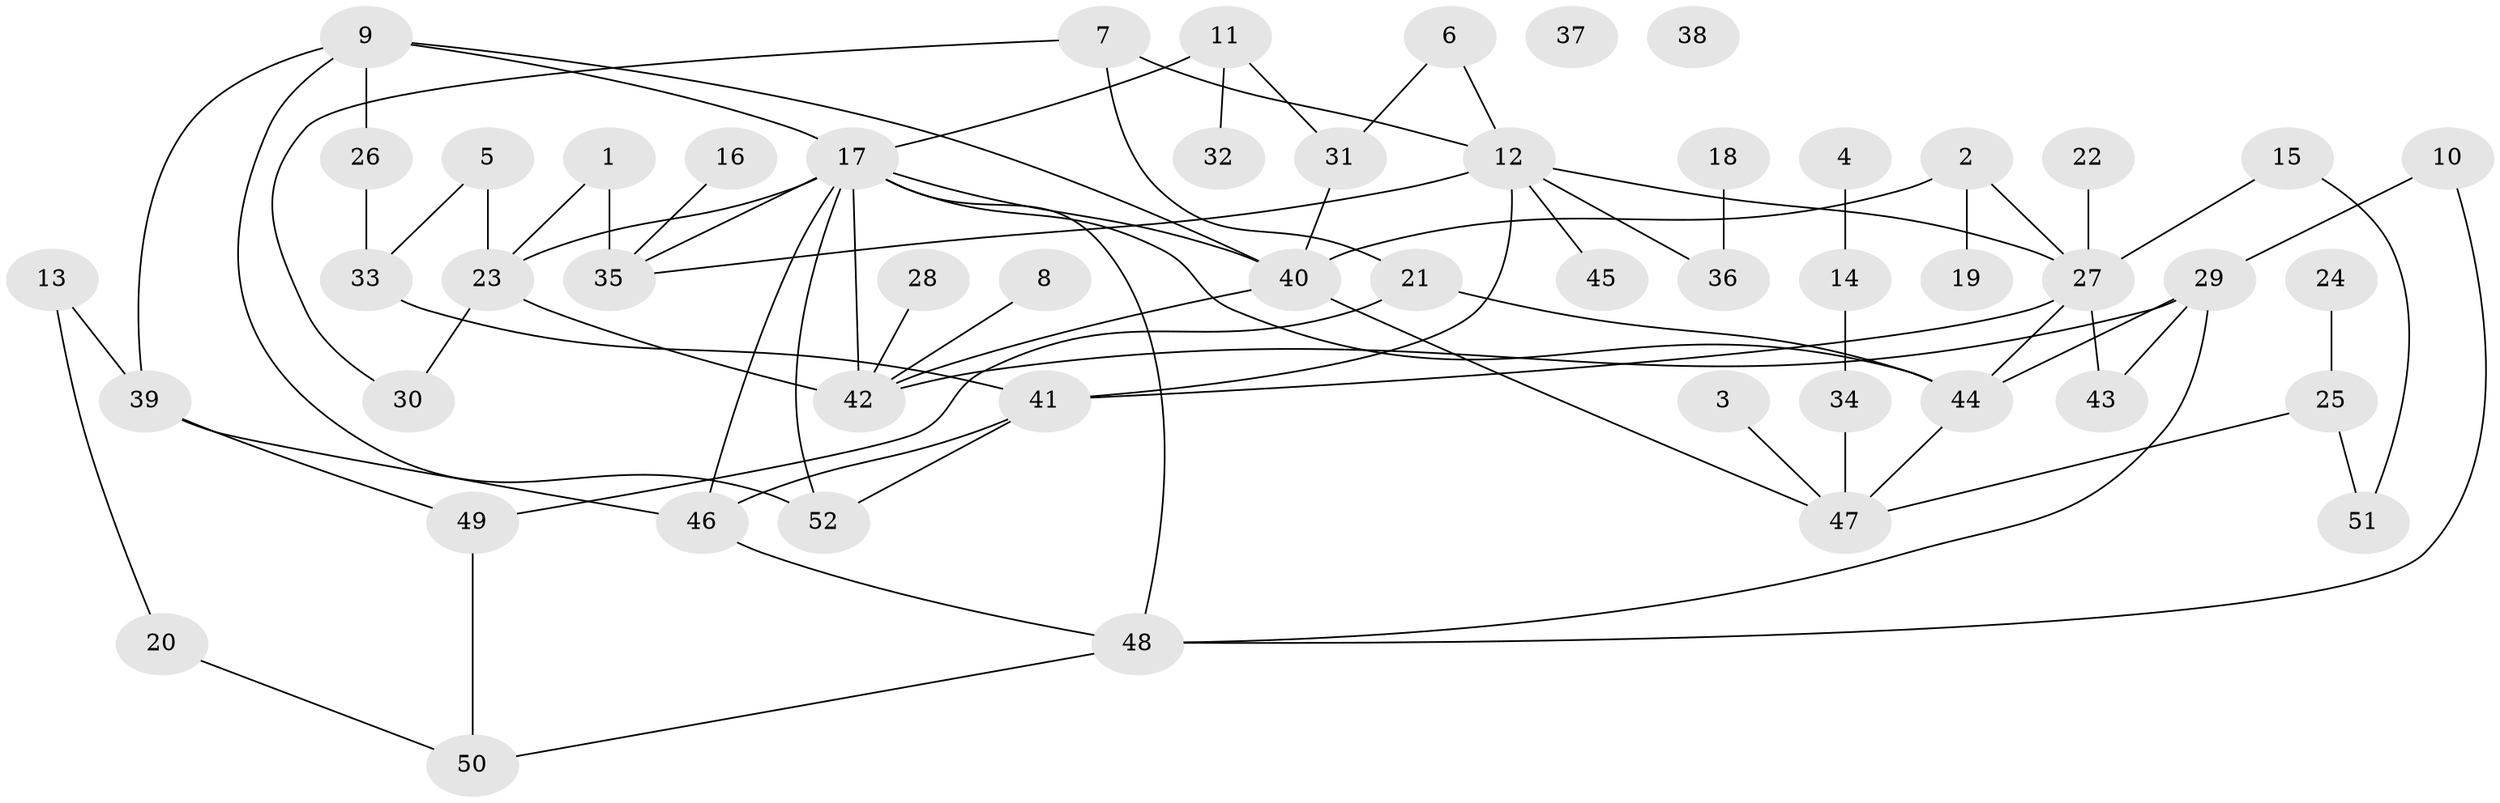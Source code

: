 // coarse degree distribution, {4: 0.05263157894736842, 6: 0.05263157894736842, 2: 0.2631578947368421, 5: 0.15789473684210525, 9: 0.05263157894736842, 3: 0.10526315789473684, 1: 0.21052631578947367, 7: 0.10526315789473684}
// Generated by graph-tools (version 1.1) at 2025/48/03/04/25 22:48:13]
// undirected, 52 vertices, 76 edges
graph export_dot {
  node [color=gray90,style=filled];
  1;
  2;
  3;
  4;
  5;
  6;
  7;
  8;
  9;
  10;
  11;
  12;
  13;
  14;
  15;
  16;
  17;
  18;
  19;
  20;
  21;
  22;
  23;
  24;
  25;
  26;
  27;
  28;
  29;
  30;
  31;
  32;
  33;
  34;
  35;
  36;
  37;
  38;
  39;
  40;
  41;
  42;
  43;
  44;
  45;
  46;
  47;
  48;
  49;
  50;
  51;
  52;
  1 -- 23;
  1 -- 35;
  2 -- 19;
  2 -- 27;
  2 -- 40;
  3 -- 47;
  4 -- 14;
  5 -- 23;
  5 -- 33;
  6 -- 12;
  6 -- 31;
  7 -- 12;
  7 -- 21;
  7 -- 30;
  8 -- 42;
  9 -- 17;
  9 -- 26;
  9 -- 39;
  9 -- 40;
  9 -- 52;
  10 -- 29;
  10 -- 48;
  11 -- 17;
  11 -- 31;
  11 -- 32;
  12 -- 27;
  12 -- 35;
  12 -- 36;
  12 -- 41;
  12 -- 45;
  13 -- 20;
  13 -- 39;
  14 -- 34;
  15 -- 27;
  15 -- 51;
  16 -- 35;
  17 -- 23;
  17 -- 35;
  17 -- 40;
  17 -- 42;
  17 -- 44;
  17 -- 46;
  17 -- 48;
  17 -- 52;
  18 -- 36;
  20 -- 50;
  21 -- 44;
  21 -- 49;
  22 -- 27;
  23 -- 30;
  23 -- 42;
  24 -- 25;
  25 -- 47;
  25 -- 51;
  26 -- 33;
  27 -- 41;
  27 -- 43;
  27 -- 44;
  28 -- 42;
  29 -- 42;
  29 -- 43;
  29 -- 44;
  29 -- 48;
  31 -- 40;
  33 -- 41;
  34 -- 47;
  39 -- 46;
  39 -- 49;
  40 -- 42;
  40 -- 47;
  41 -- 46;
  41 -- 52;
  44 -- 47;
  46 -- 48;
  48 -- 50;
  49 -- 50;
}

